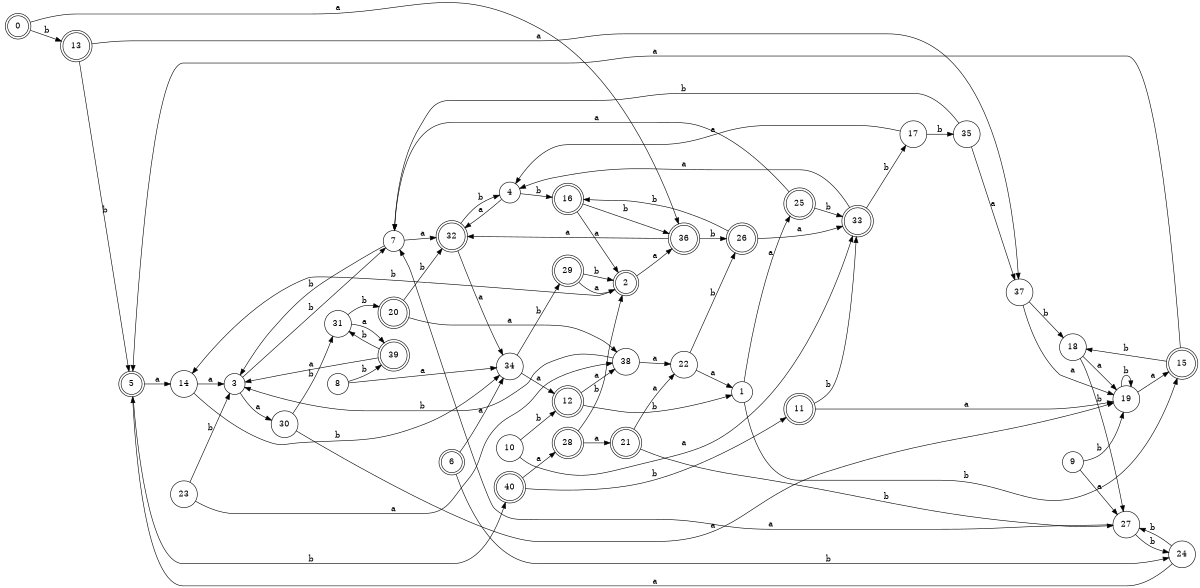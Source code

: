 digraph n33_4 {
__start0 [label="" shape="none"];

rankdir=LR;
size="8,5";

s0 [style="rounded,filled", color="black", fillcolor="white" shape="doublecircle", label="0"];
s1 [style="filled", color="black", fillcolor="white" shape="circle", label="1"];
s2 [style="rounded,filled", color="black", fillcolor="white" shape="doublecircle", label="2"];
s3 [style="filled", color="black", fillcolor="white" shape="circle", label="3"];
s4 [style="filled", color="black", fillcolor="white" shape="circle", label="4"];
s5 [style="rounded,filled", color="black", fillcolor="white" shape="doublecircle", label="5"];
s6 [style="rounded,filled", color="black", fillcolor="white" shape="doublecircle", label="6"];
s7 [style="filled", color="black", fillcolor="white" shape="circle", label="7"];
s8 [style="filled", color="black", fillcolor="white" shape="circle", label="8"];
s9 [style="filled", color="black", fillcolor="white" shape="circle", label="9"];
s10 [style="filled", color="black", fillcolor="white" shape="circle", label="10"];
s11 [style="rounded,filled", color="black", fillcolor="white" shape="doublecircle", label="11"];
s12 [style="rounded,filled", color="black", fillcolor="white" shape="doublecircle", label="12"];
s13 [style="rounded,filled", color="black", fillcolor="white" shape="doublecircle", label="13"];
s14 [style="filled", color="black", fillcolor="white" shape="circle", label="14"];
s15 [style="rounded,filled", color="black", fillcolor="white" shape="doublecircle", label="15"];
s16 [style="rounded,filled", color="black", fillcolor="white" shape="doublecircle", label="16"];
s17 [style="filled", color="black", fillcolor="white" shape="circle", label="17"];
s18 [style="filled", color="black", fillcolor="white" shape="circle", label="18"];
s19 [style="filled", color="black", fillcolor="white" shape="circle", label="19"];
s20 [style="rounded,filled", color="black", fillcolor="white" shape="doublecircle", label="20"];
s21 [style="rounded,filled", color="black", fillcolor="white" shape="doublecircle", label="21"];
s22 [style="filled", color="black", fillcolor="white" shape="circle", label="22"];
s23 [style="filled", color="black", fillcolor="white" shape="circle", label="23"];
s24 [style="filled", color="black", fillcolor="white" shape="circle", label="24"];
s25 [style="rounded,filled", color="black", fillcolor="white" shape="doublecircle", label="25"];
s26 [style="rounded,filled", color="black", fillcolor="white" shape="doublecircle", label="26"];
s27 [style="filled", color="black", fillcolor="white" shape="circle", label="27"];
s28 [style="rounded,filled", color="black", fillcolor="white" shape="doublecircle", label="28"];
s29 [style="rounded,filled", color="black", fillcolor="white" shape="doublecircle", label="29"];
s30 [style="filled", color="black", fillcolor="white" shape="circle", label="30"];
s31 [style="filled", color="black", fillcolor="white" shape="circle", label="31"];
s32 [style="rounded,filled", color="black", fillcolor="white" shape="doublecircle", label="32"];
s33 [style="rounded,filled", color="black", fillcolor="white" shape="doublecircle", label="33"];
s34 [style="filled", color="black", fillcolor="white" shape="circle", label="34"];
s35 [style="filled", color="black", fillcolor="white" shape="circle", label="35"];
s36 [style="rounded,filled", color="black", fillcolor="white" shape="doublecircle", label="36"];
s37 [style="filled", color="black", fillcolor="white" shape="circle", label="37"];
s38 [style="filled", color="black", fillcolor="white" shape="circle", label="38"];
s39 [style="rounded,filled", color="black", fillcolor="white" shape="doublecircle", label="39"];
s40 [style="rounded,filled", color="black", fillcolor="white" shape="doublecircle", label="40"];
s0 -> s36 [label="a"];
s0 -> s13 [label="b"];
s1 -> s25 [label="a"];
s1 -> s15 [label="b"];
s2 -> s36 [label="a"];
s2 -> s14 [label="b"];
s3 -> s30 [label="a"];
s3 -> s7 [label="b"];
s4 -> s32 [label="a"];
s4 -> s16 [label="b"];
s5 -> s14 [label="a"];
s5 -> s40 [label="b"];
s6 -> s34 [label="a"];
s6 -> s24 [label="b"];
s7 -> s32 [label="a"];
s7 -> s3 [label="b"];
s8 -> s34 [label="a"];
s8 -> s39 [label="b"];
s9 -> s27 [label="a"];
s9 -> s19 [label="b"];
s10 -> s33 [label="a"];
s10 -> s12 [label="b"];
s11 -> s19 [label="a"];
s11 -> s33 [label="b"];
s12 -> s38 [label="a"];
s12 -> s1 [label="b"];
s13 -> s37 [label="a"];
s13 -> s5 [label="b"];
s14 -> s3 [label="a"];
s14 -> s34 [label="b"];
s15 -> s5 [label="a"];
s15 -> s18 [label="b"];
s16 -> s2 [label="a"];
s16 -> s36 [label="b"];
s17 -> s4 [label="a"];
s17 -> s35 [label="b"];
s18 -> s19 [label="a"];
s18 -> s27 [label="b"];
s19 -> s15 [label="a"];
s19 -> s19 [label="b"];
s20 -> s38 [label="a"];
s20 -> s32 [label="b"];
s21 -> s22 [label="a"];
s21 -> s27 [label="b"];
s22 -> s1 [label="a"];
s22 -> s26 [label="b"];
s23 -> s38 [label="a"];
s23 -> s3 [label="b"];
s24 -> s5 [label="a"];
s24 -> s27 [label="b"];
s25 -> s7 [label="a"];
s25 -> s33 [label="b"];
s26 -> s33 [label="a"];
s26 -> s16 [label="b"];
s27 -> s7 [label="a"];
s27 -> s24 [label="b"];
s28 -> s21 [label="a"];
s28 -> s2 [label="b"];
s29 -> s2 [label="a"];
s29 -> s2 [label="b"];
s30 -> s19 [label="a"];
s30 -> s31 [label="b"];
s31 -> s39 [label="a"];
s31 -> s20 [label="b"];
s32 -> s34 [label="a"];
s32 -> s4 [label="b"];
s33 -> s4 [label="a"];
s33 -> s17 [label="b"];
s34 -> s12 [label="a"];
s34 -> s29 [label="b"];
s35 -> s37 [label="a"];
s35 -> s7 [label="b"];
s36 -> s32 [label="a"];
s36 -> s26 [label="b"];
s37 -> s19 [label="a"];
s37 -> s18 [label="b"];
s38 -> s22 [label="a"];
s38 -> s3 [label="b"];
s39 -> s3 [label="a"];
s39 -> s31 [label="b"];
s40 -> s28 [label="a"];
s40 -> s11 [label="b"];

}